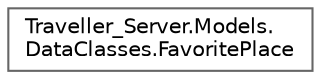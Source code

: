 digraph "Graphical Class Hierarchy"
{
 // LATEX_PDF_SIZE
  bgcolor="transparent";
  edge [fontname=Helvetica,fontsize=10,labelfontname=Helvetica,labelfontsize=10];
  node [fontname=Helvetica,fontsize=10,shape=box,height=0.2,width=0.4];
  rankdir="LR";
  Node0 [label="Traveller_Server.Models.\lDataClasses.FavoritePlace",height=0.2,width=0.4,color="grey40", fillcolor="white", style="filled",URL="$class_traveller___server_1_1_models_1_1_data_classes_1_1_favorite_place.html",tooltip="Data class of a FavoritePlace. Represents a location a user has saved as their favorite."];
}
